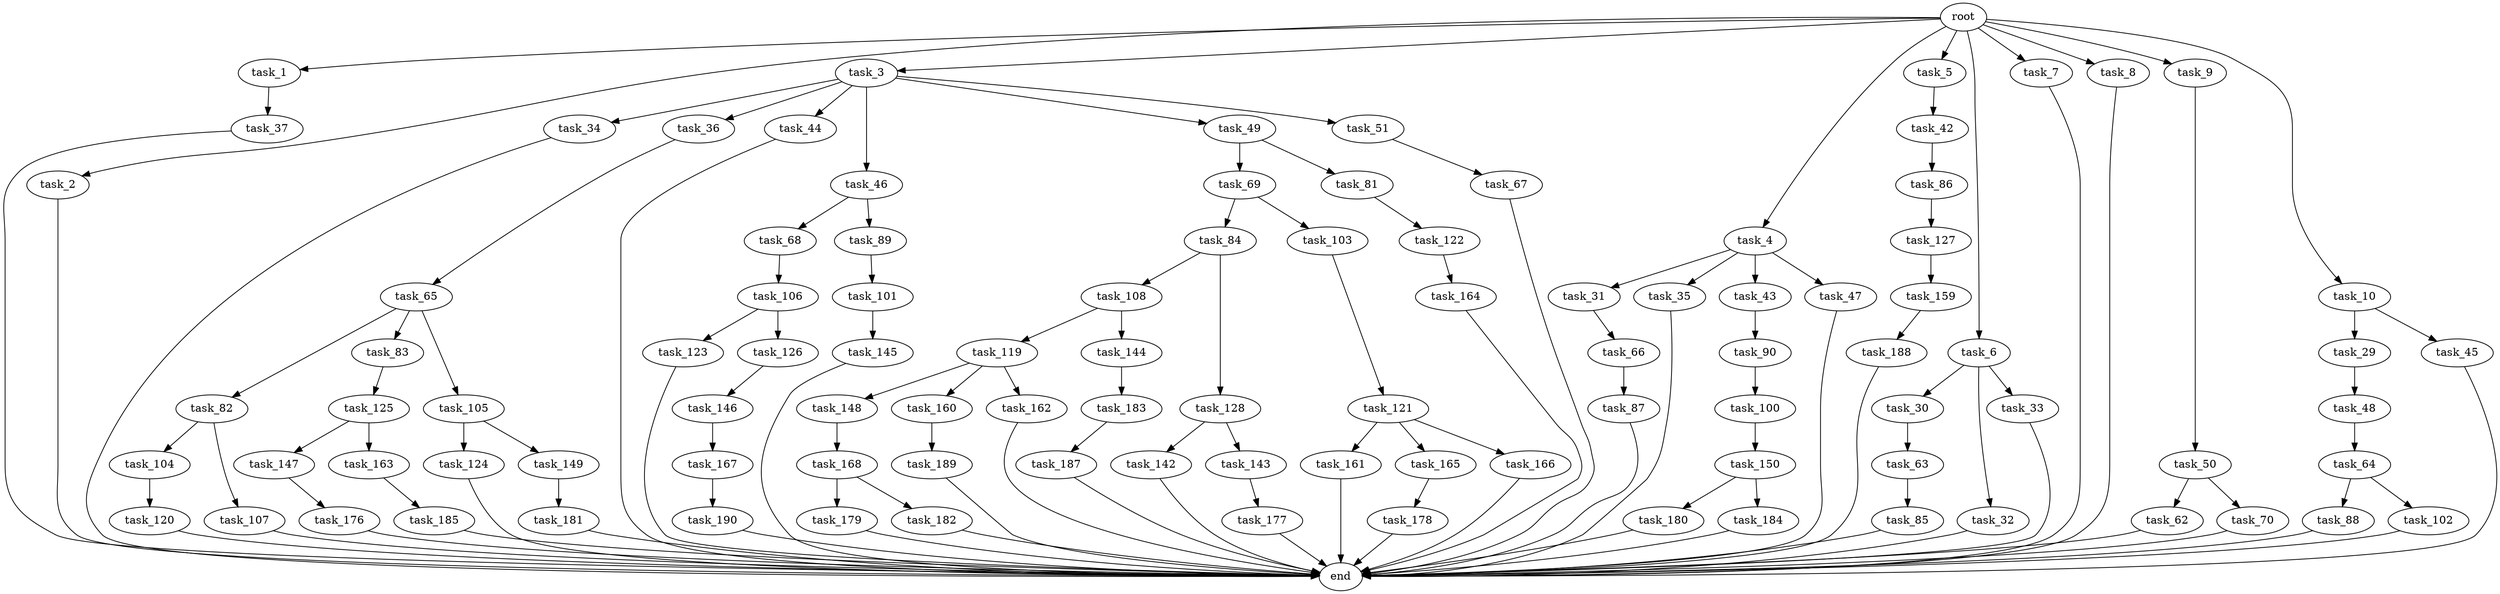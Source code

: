 digraph G {
  root [size="0.000000"];
  task_1 [size="10.240000"];
  task_2 [size="10.240000"];
  task_3 [size="10.240000"];
  task_4 [size="10.240000"];
  task_5 [size="10.240000"];
  task_6 [size="10.240000"];
  task_7 [size="10.240000"];
  task_8 [size="10.240000"];
  task_9 [size="10.240000"];
  task_10 [size="10.240000"];
  task_29 [size="3092376453.120000"];
  task_30 [size="5497558138.880000"];
  task_31 [size="3092376453.120000"];
  task_32 [size="5497558138.880000"];
  task_33 [size="5497558138.880000"];
  task_34 [size="3092376453.120000"];
  task_35 [size="3092376453.120000"];
  task_36 [size="3092376453.120000"];
  task_37 [size="6957847019.520000"];
  task_42 [size="3092376453.120000"];
  task_43 [size="3092376453.120000"];
  task_44 [size="3092376453.120000"];
  task_45 [size="3092376453.120000"];
  task_46 [size="3092376453.120000"];
  task_47 [size="3092376453.120000"];
  task_48 [size="6957847019.520000"];
  task_49 [size="3092376453.120000"];
  task_50 [size="773094113.280000"];
  task_51 [size="3092376453.120000"];
  task_62 [size="343597383.680000"];
  task_63 [size="773094113.280000"];
  task_64 [size="8589934592.000000"];
  task_65 [size="3092376453.120000"];
  task_66 [size="2147483648.000000"];
  task_67 [size="6957847019.520000"];
  task_68 [size="1374389534.720000"];
  task_69 [size="343597383.680000"];
  task_70 [size="343597383.680000"];
  task_81 [size="343597383.680000"];
  task_82 [size="8589934592.000000"];
  task_83 [size="8589934592.000000"];
  task_84 [size="773094113.280000"];
  task_85 [size="6957847019.520000"];
  task_86 [size="2147483648.000000"];
  task_87 [size="4209067950.080000"];
  task_88 [size="2147483648.000000"];
  task_89 [size="1374389534.720000"];
  task_90 [size="343597383.680000"];
  task_100 [size="343597383.680000"];
  task_101 [size="5497558138.880000"];
  task_102 [size="2147483648.000000"];
  task_103 [size="773094113.280000"];
  task_104 [size="3092376453.120000"];
  task_105 [size="8589934592.000000"];
  task_106 [size="1374389534.720000"];
  task_107 [size="3092376453.120000"];
  task_108 [size="343597383.680000"];
  task_119 [size="3092376453.120000"];
  task_120 [size="343597383.680000"];
  task_121 [size="3092376453.120000"];
  task_122 [size="4209067950.080000"];
  task_123 [size="343597383.680000"];
  task_124 [size="343597383.680000"];
  task_125 [size="1374389534.720000"];
  task_126 [size="343597383.680000"];
  task_127 [size="2147483648.000000"];
  task_128 [size="343597383.680000"];
  task_142 [size="4209067950.080000"];
  task_143 [size="4209067950.080000"];
  task_144 [size="3092376453.120000"];
  task_145 [size="6957847019.520000"];
  task_146 [size="2147483648.000000"];
  task_147 [size="4209067950.080000"];
  task_148 [size="1374389534.720000"];
  task_149 [size="343597383.680000"];
  task_150 [size="343597383.680000"];
  task_159 [size="343597383.680000"];
  task_160 [size="1374389534.720000"];
  task_161 [size="5497558138.880000"];
  task_162 [size="1374389534.720000"];
  task_163 [size="4209067950.080000"];
  task_164 [size="5497558138.880000"];
  task_165 [size="5497558138.880000"];
  task_166 [size="5497558138.880000"];
  task_167 [size="3092376453.120000"];
  task_168 [size="343597383.680000"];
  task_176 [size="6957847019.520000"];
  task_177 [size="773094113.280000"];
  task_178 [size="6957847019.520000"];
  task_179 [size="3092376453.120000"];
  task_180 [size="6957847019.520000"];
  task_181 [size="3092376453.120000"];
  task_182 [size="3092376453.120000"];
  task_183 [size="8589934592.000000"];
  task_184 [size="6957847019.520000"];
  task_185 [size="4209067950.080000"];
  task_187 [size="4209067950.080000"];
  task_188 [size="773094113.280000"];
  task_189 [size="1374389534.720000"];
  task_190 [size="2147483648.000000"];
  end [size="0.000000"];

  root -> task_1 [size="1.000000"];
  root -> task_2 [size="1.000000"];
  root -> task_3 [size="1.000000"];
  root -> task_4 [size="1.000000"];
  root -> task_5 [size="1.000000"];
  root -> task_6 [size="1.000000"];
  root -> task_7 [size="1.000000"];
  root -> task_8 [size="1.000000"];
  root -> task_9 [size="1.000000"];
  root -> task_10 [size="1.000000"];
  task_1 -> task_37 [size="679477248.000000"];
  task_2 -> end [size="1.000000"];
  task_3 -> task_34 [size="301989888.000000"];
  task_3 -> task_36 [size="301989888.000000"];
  task_3 -> task_44 [size="301989888.000000"];
  task_3 -> task_46 [size="301989888.000000"];
  task_3 -> task_49 [size="301989888.000000"];
  task_3 -> task_51 [size="301989888.000000"];
  task_4 -> task_31 [size="301989888.000000"];
  task_4 -> task_35 [size="301989888.000000"];
  task_4 -> task_43 [size="301989888.000000"];
  task_4 -> task_47 [size="301989888.000000"];
  task_5 -> task_42 [size="301989888.000000"];
  task_6 -> task_30 [size="536870912.000000"];
  task_6 -> task_32 [size="536870912.000000"];
  task_6 -> task_33 [size="536870912.000000"];
  task_7 -> end [size="1.000000"];
  task_8 -> end [size="1.000000"];
  task_9 -> task_50 [size="75497472.000000"];
  task_10 -> task_29 [size="301989888.000000"];
  task_10 -> task_45 [size="301989888.000000"];
  task_29 -> task_48 [size="679477248.000000"];
  task_30 -> task_63 [size="75497472.000000"];
  task_31 -> task_66 [size="209715200.000000"];
  task_32 -> end [size="1.000000"];
  task_33 -> end [size="1.000000"];
  task_34 -> end [size="1.000000"];
  task_35 -> end [size="1.000000"];
  task_36 -> task_65 [size="301989888.000000"];
  task_37 -> end [size="1.000000"];
  task_42 -> task_86 [size="209715200.000000"];
  task_43 -> task_90 [size="33554432.000000"];
  task_44 -> end [size="1.000000"];
  task_45 -> end [size="1.000000"];
  task_46 -> task_68 [size="134217728.000000"];
  task_46 -> task_89 [size="134217728.000000"];
  task_47 -> end [size="1.000000"];
  task_48 -> task_64 [size="838860800.000000"];
  task_49 -> task_69 [size="33554432.000000"];
  task_49 -> task_81 [size="33554432.000000"];
  task_50 -> task_62 [size="33554432.000000"];
  task_50 -> task_70 [size="33554432.000000"];
  task_51 -> task_67 [size="679477248.000000"];
  task_62 -> end [size="1.000000"];
  task_63 -> task_85 [size="679477248.000000"];
  task_64 -> task_88 [size="209715200.000000"];
  task_64 -> task_102 [size="209715200.000000"];
  task_65 -> task_82 [size="838860800.000000"];
  task_65 -> task_83 [size="838860800.000000"];
  task_65 -> task_105 [size="838860800.000000"];
  task_66 -> task_87 [size="411041792.000000"];
  task_67 -> end [size="1.000000"];
  task_68 -> task_106 [size="134217728.000000"];
  task_69 -> task_84 [size="75497472.000000"];
  task_69 -> task_103 [size="75497472.000000"];
  task_70 -> end [size="1.000000"];
  task_81 -> task_122 [size="411041792.000000"];
  task_82 -> task_104 [size="301989888.000000"];
  task_82 -> task_107 [size="301989888.000000"];
  task_83 -> task_125 [size="134217728.000000"];
  task_84 -> task_108 [size="33554432.000000"];
  task_84 -> task_128 [size="33554432.000000"];
  task_85 -> end [size="1.000000"];
  task_86 -> task_127 [size="209715200.000000"];
  task_87 -> end [size="1.000000"];
  task_88 -> end [size="1.000000"];
  task_89 -> task_101 [size="536870912.000000"];
  task_90 -> task_100 [size="33554432.000000"];
  task_100 -> task_150 [size="33554432.000000"];
  task_101 -> task_145 [size="679477248.000000"];
  task_102 -> end [size="1.000000"];
  task_103 -> task_121 [size="301989888.000000"];
  task_104 -> task_120 [size="33554432.000000"];
  task_105 -> task_124 [size="33554432.000000"];
  task_105 -> task_149 [size="33554432.000000"];
  task_106 -> task_123 [size="33554432.000000"];
  task_106 -> task_126 [size="33554432.000000"];
  task_107 -> end [size="1.000000"];
  task_108 -> task_119 [size="301989888.000000"];
  task_108 -> task_144 [size="301989888.000000"];
  task_119 -> task_148 [size="134217728.000000"];
  task_119 -> task_160 [size="134217728.000000"];
  task_119 -> task_162 [size="134217728.000000"];
  task_120 -> end [size="1.000000"];
  task_121 -> task_161 [size="536870912.000000"];
  task_121 -> task_165 [size="536870912.000000"];
  task_121 -> task_166 [size="536870912.000000"];
  task_122 -> task_164 [size="536870912.000000"];
  task_123 -> end [size="1.000000"];
  task_124 -> end [size="1.000000"];
  task_125 -> task_147 [size="411041792.000000"];
  task_125 -> task_163 [size="411041792.000000"];
  task_126 -> task_146 [size="209715200.000000"];
  task_127 -> task_159 [size="33554432.000000"];
  task_128 -> task_142 [size="411041792.000000"];
  task_128 -> task_143 [size="411041792.000000"];
  task_142 -> end [size="1.000000"];
  task_143 -> task_177 [size="75497472.000000"];
  task_144 -> task_183 [size="838860800.000000"];
  task_145 -> end [size="1.000000"];
  task_146 -> task_167 [size="301989888.000000"];
  task_147 -> task_176 [size="679477248.000000"];
  task_148 -> task_168 [size="33554432.000000"];
  task_149 -> task_181 [size="301989888.000000"];
  task_150 -> task_180 [size="679477248.000000"];
  task_150 -> task_184 [size="679477248.000000"];
  task_159 -> task_188 [size="75497472.000000"];
  task_160 -> task_189 [size="134217728.000000"];
  task_161 -> end [size="1.000000"];
  task_162 -> end [size="1.000000"];
  task_163 -> task_185 [size="411041792.000000"];
  task_164 -> end [size="1.000000"];
  task_165 -> task_178 [size="679477248.000000"];
  task_166 -> end [size="1.000000"];
  task_167 -> task_190 [size="209715200.000000"];
  task_168 -> task_179 [size="301989888.000000"];
  task_168 -> task_182 [size="301989888.000000"];
  task_176 -> end [size="1.000000"];
  task_177 -> end [size="1.000000"];
  task_178 -> end [size="1.000000"];
  task_179 -> end [size="1.000000"];
  task_180 -> end [size="1.000000"];
  task_181 -> end [size="1.000000"];
  task_182 -> end [size="1.000000"];
  task_183 -> task_187 [size="411041792.000000"];
  task_184 -> end [size="1.000000"];
  task_185 -> end [size="1.000000"];
  task_187 -> end [size="1.000000"];
  task_188 -> end [size="1.000000"];
  task_189 -> end [size="1.000000"];
  task_190 -> end [size="1.000000"];
}

